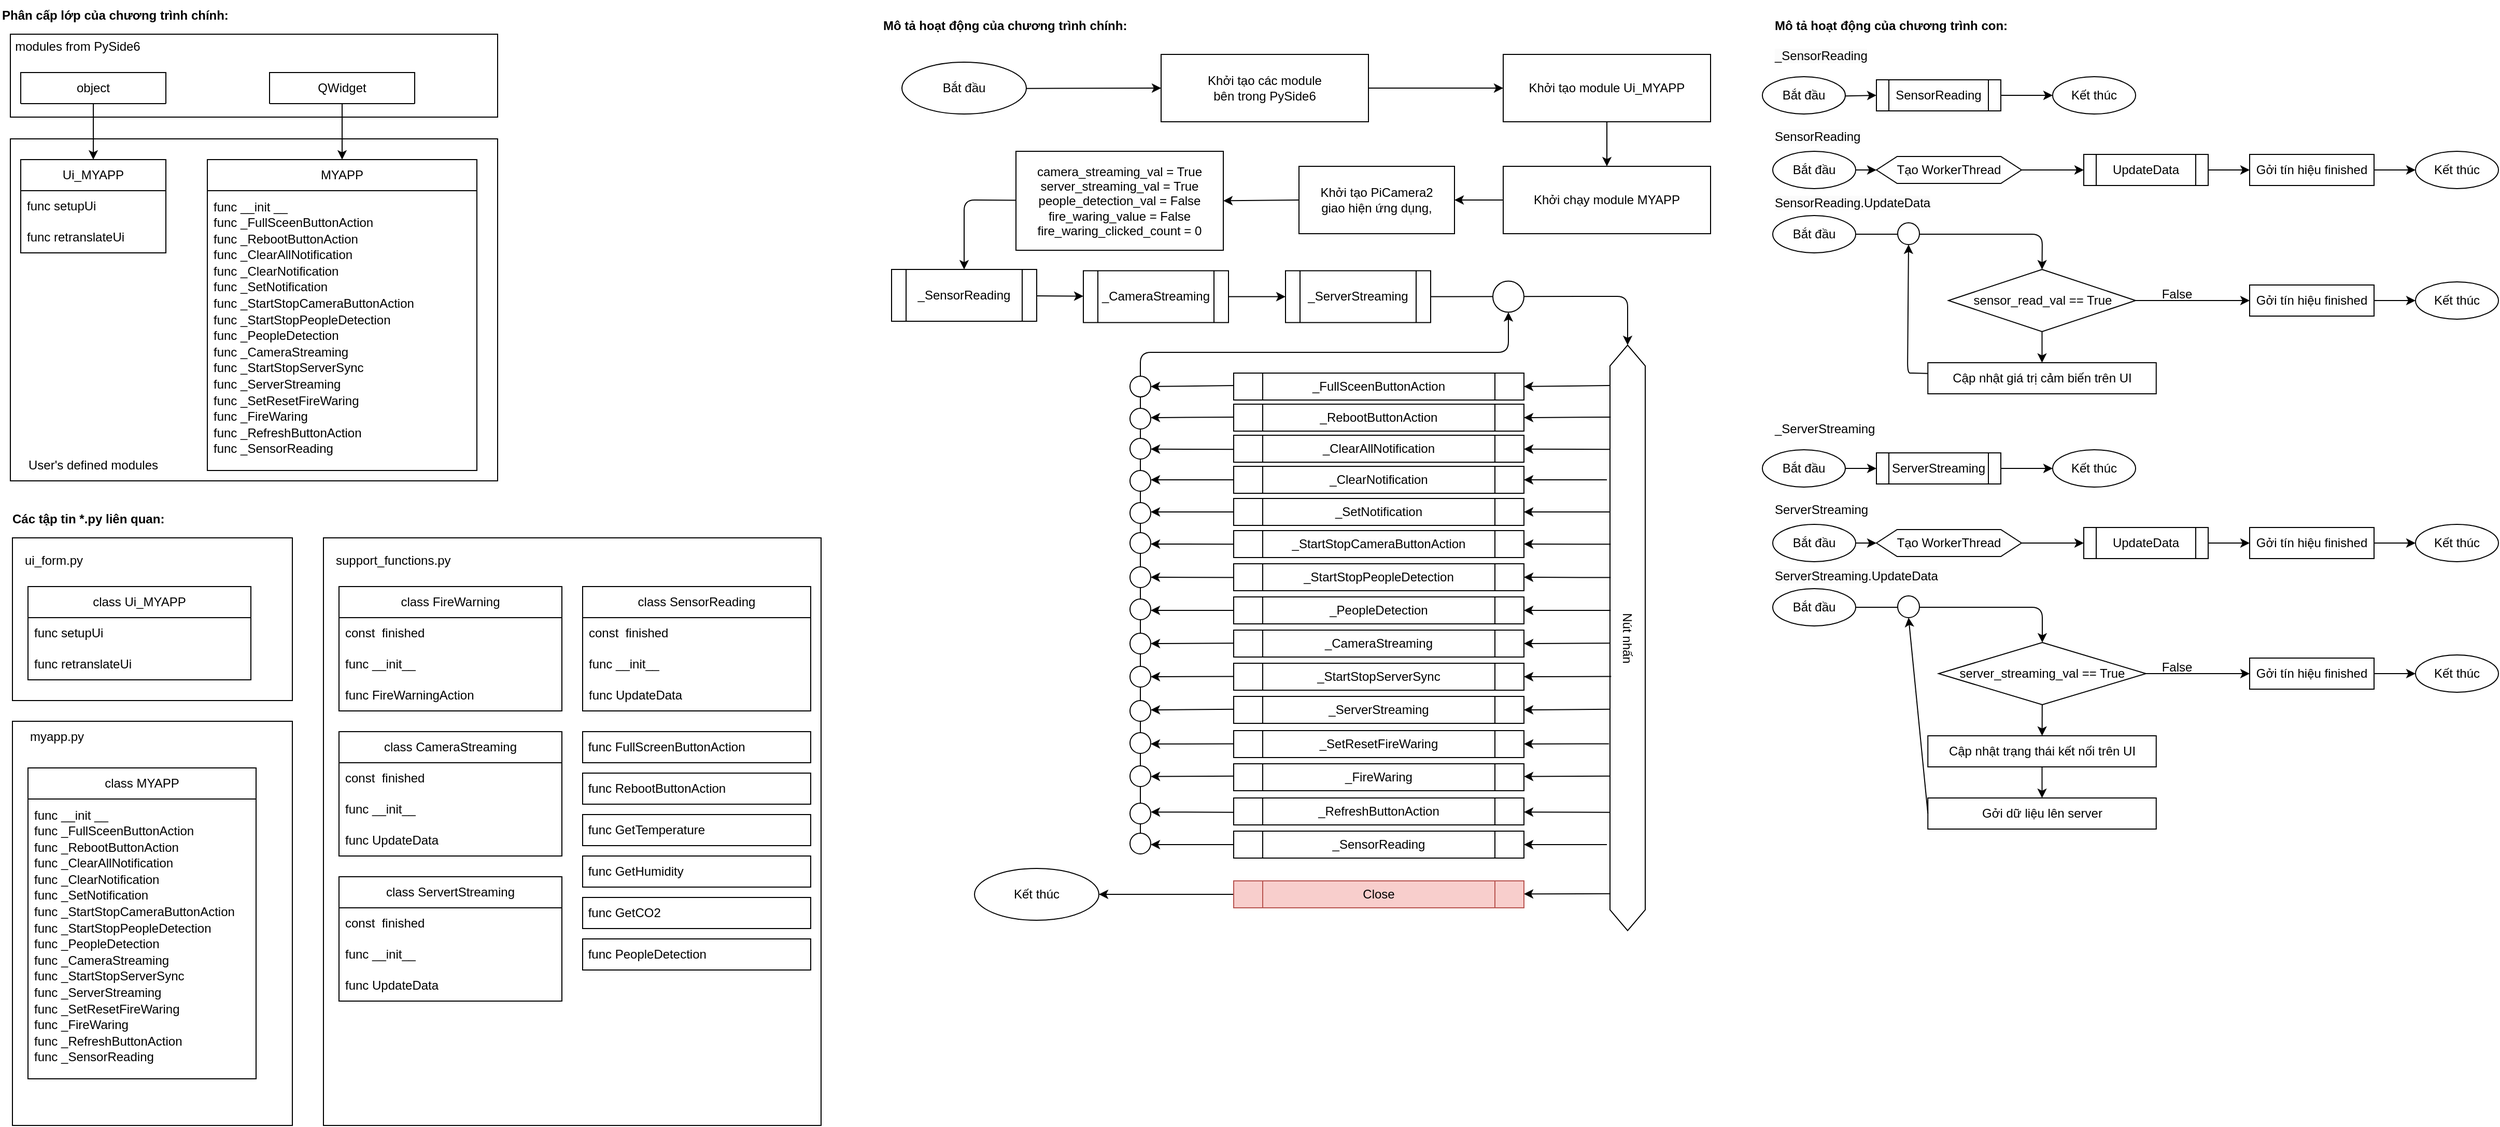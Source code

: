 <mxfile>
    <diagram id="oRTDr8enGg4dGtn7-55L" name="Page-1">
        <mxGraphModel dx="1579" dy="950" grid="1" gridSize="10" guides="1" tooltips="1" connect="1" arrows="1" fold="1" page="1" pageScale="1" pageWidth="850" pageHeight="1100" background="#ffffff" math="0" shadow="0">
            <root>
                <mxCell id="0"/>
                <mxCell id="1" parent="0"/>
                <mxCell id="27" value="" style="rounded=0;whiteSpace=wrap;html=1;" parent="1" vertex="1">
                    <mxGeometry x="20" y="134" width="470" height="330" as="geometry"/>
                </mxCell>
                <mxCell id="23" value="" style="rounded=0;whiteSpace=wrap;html=1;" parent="1" vertex="1">
                    <mxGeometry x="20" y="33" width="470" height="80" as="geometry"/>
                </mxCell>
                <mxCell id="9" value="Ui_MYAPP" style="swimlane;fontStyle=0;childLayout=stackLayout;horizontal=1;startSize=30;horizontalStack=0;resizeParent=1;resizeParentMax=0;resizeLast=0;collapsible=1;marginBottom=0;whiteSpace=wrap;html=1;" parent="1" vertex="1">
                    <mxGeometry x="30" y="154" width="140" height="90" as="geometry"/>
                </mxCell>
                <mxCell id="10" value="func setupUi" style="text;strokeColor=none;fillColor=none;align=left;verticalAlign=middle;spacingLeft=4;spacingRight=4;overflow=hidden;points=[[0,0.5],[1,0.5]];portConstraint=eastwest;rotatable=0;whiteSpace=wrap;html=1;" parent="9" vertex="1">
                    <mxGeometry y="30" width="140" height="30" as="geometry"/>
                </mxCell>
                <mxCell id="11" value="func retranslateUi" style="text;strokeColor=none;fillColor=none;align=left;verticalAlign=middle;spacingLeft=4;spacingRight=4;overflow=hidden;points=[[0,0.5],[1,0.5]];portConstraint=eastwest;rotatable=0;whiteSpace=wrap;html=1;" parent="9" vertex="1">
                    <mxGeometry y="60" width="140" height="30" as="geometry"/>
                </mxCell>
                <mxCell id="17" style="edgeStyle=none;html=1;exitX=0.5;exitY=1;exitDx=0;exitDy=0;entryX=0.5;entryY=0;entryDx=0;entryDy=0;" parent="1" source="13" target="9" edge="1">
                    <mxGeometry relative="1" as="geometry"/>
                </mxCell>
                <mxCell id="13" value="object" style="swimlane;fontStyle=0;childLayout=stackLayout;horizontal=1;startSize=30;horizontalStack=0;resizeParent=1;resizeParentMax=0;resizeLast=0;collapsible=1;marginBottom=0;whiteSpace=wrap;html=1;" parent="1" vertex="1">
                    <mxGeometry x="30" y="70" width="140" height="30" as="geometry"/>
                </mxCell>
                <mxCell id="18" value="MYAPP" style="swimlane;fontStyle=0;childLayout=stackLayout;horizontal=1;startSize=30;horizontalStack=0;resizeParent=1;resizeParentMax=0;resizeLast=0;collapsible=1;marginBottom=0;whiteSpace=wrap;html=1;" parent="1" vertex="1">
                    <mxGeometry x="210" y="154" width="260" height="300" as="geometry"/>
                </mxCell>
                <mxCell id="19" value="&lt;p style=&quot;margin-bottom: 0cm; line-height: 30%;&quot; class=&quot;MsoNormal&quot;&gt;func __init __&lt;br&gt;&lt;/p&gt;&lt;p style=&quot;margin-bottom: 0cm; line-height: 30%;&quot; class=&quot;MsoNormal&quot;&gt;func _FullSceenButtonAction&lt;/p&gt;&lt;p style=&quot;margin-bottom: 0cm; line-height: 30%;&quot; class=&quot;MsoNormal&quot;&gt;func _RebootButtonAction&lt;/p&gt;&lt;p style=&quot;margin-bottom: 0cm; line-height: 30%;&quot; class=&quot;MsoNormal&quot;&gt;func _ClearAllNotification&lt;/p&gt;&lt;p style=&quot;margin-bottom: 0cm; line-height: 30%;&quot; class=&quot;MsoNormal&quot;&gt;func _ClearNotification&lt;/p&gt;&lt;p style=&quot;margin-bottom: 0cm; line-height: 30%;&quot; class=&quot;MsoNormal&quot;&gt;func _SetNotification&lt;/p&gt;&lt;p style=&quot;margin-bottom: 0cm; line-height: 30%;&quot; class=&quot;MsoNormal&quot;&gt;func _StartStopCameraButtonAction&lt;/p&gt;&lt;p style=&quot;margin-bottom: 0cm; line-height: 30%;&quot; class=&quot;MsoNormal&quot;&gt;func _StartStopPeopleDetection&lt;/p&gt;&lt;p style=&quot;margin-bottom: 0cm; line-height: 30%;&quot; class=&quot;MsoNormal&quot;&gt;func _PeopleDetection&lt;/p&gt;&lt;p style=&quot;margin-bottom: 0cm; line-height: 30%;&quot; class=&quot;MsoNormal&quot;&gt;func _CameraStreaming&lt;/p&gt;&lt;p style=&quot;margin-bottom: 0cm; line-height: 30%;&quot; class=&quot;MsoNormal&quot;&gt;func _StartStopServerSync&lt;/p&gt;&lt;p style=&quot;margin-bottom: 0cm; line-height: 30%;&quot; class=&quot;MsoNormal&quot;&gt;func _ServerStreaming&lt;/p&gt;&lt;p style=&quot;margin-bottom: 0cm; line-height: 30%;&quot; class=&quot;MsoNormal&quot;&gt;func _SetResetFireWaring&lt;/p&gt;&lt;p style=&quot;margin-bottom: 0cm; line-height: 30%;&quot; class=&quot;MsoNormal&quot;&gt;func _FireWaring&lt;/p&gt;&lt;p style=&quot;margin-bottom: 0cm; line-height: 30%;&quot; class=&quot;MsoNormal&quot;&gt;func _RefreshButtonAction&lt;/p&gt;&lt;p style=&quot;margin-bottom: 0cm; line-height: 30%;&quot; class=&quot;MsoNormal&quot;&gt;func _SensorReading&lt;/p&gt;&lt;p style=&quot;margin-bottom: 0cm; line-height: 30%;&quot; class=&quot;MsoNormal&quot;&gt;&lt;br&gt;&lt;/p&gt;" style="text;strokeColor=none;fillColor=none;align=left;verticalAlign=middle;spacingLeft=4;spacingRight=4;overflow=hidden;points=[[0,0.5],[1,0.5]];portConstraint=eastwest;rotatable=0;whiteSpace=wrap;html=1;" parent="18" vertex="1">
                    <mxGeometry y="30" width="260" height="270" as="geometry"/>
                </mxCell>
                <mxCell id="25" style="edgeStyle=none;html=1;entryX=0.5;entryY=0;entryDx=0;entryDy=0;" parent="1" source="22" target="18" edge="1">
                    <mxGeometry relative="1" as="geometry"/>
                </mxCell>
                <mxCell id="22" value="QWidget" style="swimlane;fontStyle=0;childLayout=stackLayout;horizontal=1;startSize=30;horizontalStack=0;resizeParent=1;resizeParentMax=0;resizeLast=0;collapsible=1;marginBottom=0;whiteSpace=wrap;html=1;" parent="1" vertex="1">
                    <mxGeometry x="270" y="70" width="140" height="30" as="geometry"/>
                </mxCell>
                <mxCell id="26" value="modules from&amp;nbsp;PySide6" style="text;html=1;strokeColor=none;fillColor=none;align=center;verticalAlign=middle;whiteSpace=wrap;rounded=0;" parent="1" vertex="1">
                    <mxGeometry x="10" y="30" width="150" height="30" as="geometry"/>
                </mxCell>
                <mxCell id="28" value="User's defined modules" style="text;html=1;strokeColor=none;fillColor=none;align=center;verticalAlign=middle;whiteSpace=wrap;rounded=0;" parent="1" vertex="1">
                    <mxGeometry x="25" y="434" width="150" height="30" as="geometry"/>
                </mxCell>
                <mxCell id="38" value="&lt;font color=&quot;#000000&quot;&gt;&lt;b&gt;Phân cấp lớp của chương trình chính:&lt;/b&gt;&lt;/font&gt;" style="text;html=1;strokeColor=none;fillColor=none;align=left;verticalAlign=middle;whiteSpace=wrap;rounded=0;labelBackgroundColor=none;fontColor=#FFFFFF;movable=1;resizable=1;rotatable=1;deletable=1;editable=1;connectable=1;" parent="1" vertex="1">
                    <mxGeometry x="10" width="560" height="30" as="geometry"/>
                </mxCell>
                <mxCell id="83" value="" style="rounded=0;whiteSpace=wrap;html=1;" parent="1" vertex="1">
                    <mxGeometry x="22" y="696" width="270" height="390" as="geometry"/>
                </mxCell>
                <mxCell id="84" value="" style="rounded=0;whiteSpace=wrap;html=1;" parent="1" vertex="1">
                    <mxGeometry x="22" y="519" width="270" height="157" as="geometry"/>
                </mxCell>
                <mxCell id="85" value="class Ui_MYAPP" style="swimlane;fontStyle=0;childLayout=stackLayout;horizontal=1;startSize=30;horizontalStack=0;resizeParent=1;resizeParentMax=0;resizeLast=0;collapsible=1;marginBottom=0;whiteSpace=wrap;html=1;" parent="1" vertex="1">
                    <mxGeometry x="37" y="566" width="215" height="90" as="geometry"/>
                </mxCell>
                <mxCell id="86" value="func setupUi" style="text;strokeColor=none;fillColor=none;align=left;verticalAlign=middle;spacingLeft=4;spacingRight=4;overflow=hidden;points=[[0,0.5],[1,0.5]];portConstraint=eastwest;rotatable=0;whiteSpace=wrap;html=1;" parent="85" vertex="1">
                    <mxGeometry y="30" width="215" height="30" as="geometry"/>
                </mxCell>
                <mxCell id="87" value="func retranslateUi" style="text;strokeColor=none;fillColor=none;align=left;verticalAlign=middle;spacingLeft=4;spacingRight=4;overflow=hidden;points=[[0,0.5],[1,0.5]];portConstraint=eastwest;rotatable=0;whiteSpace=wrap;html=1;" parent="85" vertex="1">
                    <mxGeometry y="60" width="215" height="30" as="geometry"/>
                </mxCell>
                <mxCell id="88" value="class&amp;nbsp;MYAPP" style="swimlane;fontStyle=0;childLayout=stackLayout;horizontal=1;startSize=30;horizontalStack=0;resizeParent=1;resizeParentMax=0;resizeLast=0;collapsible=1;marginBottom=0;whiteSpace=wrap;html=1;" parent="1" vertex="1">
                    <mxGeometry x="37" y="741" width="220" height="300" as="geometry"/>
                </mxCell>
                <mxCell id="89" value="&lt;p style=&quot;margin-bottom: 0cm; line-height: 30%;&quot; class=&quot;MsoNormal&quot;&gt;func __init __&lt;br&gt;&lt;/p&gt;&lt;p style=&quot;margin-bottom: 0cm; line-height: 30%;&quot; class=&quot;MsoNormal&quot;&gt;func _FullSceenButtonAction&lt;/p&gt;&lt;p style=&quot;margin-bottom: 0cm; line-height: 30%;&quot; class=&quot;MsoNormal&quot;&gt;func _RebootButtonAction&lt;/p&gt;&lt;p style=&quot;margin-bottom: 0cm; line-height: 30%;&quot; class=&quot;MsoNormal&quot;&gt;func _ClearAllNotification&lt;/p&gt;&lt;p style=&quot;margin-bottom: 0cm; line-height: 30%;&quot; class=&quot;MsoNormal&quot;&gt;func _ClearNotification&lt;/p&gt;&lt;p style=&quot;margin-bottom: 0cm; line-height: 30%;&quot; class=&quot;MsoNormal&quot;&gt;func _SetNotification&lt;/p&gt;&lt;p style=&quot;margin-bottom: 0cm; line-height: 30%;&quot; class=&quot;MsoNormal&quot;&gt;func _StartStopCameraButtonAction&lt;/p&gt;&lt;p style=&quot;margin-bottom: 0cm; line-height: 30%;&quot; class=&quot;MsoNormal&quot;&gt;func _StartStopPeopleDetection&lt;/p&gt;&lt;p style=&quot;margin-bottom: 0cm; line-height: 30%;&quot; class=&quot;MsoNormal&quot;&gt;func _PeopleDetection&lt;/p&gt;&lt;p style=&quot;margin-bottom: 0cm; line-height: 30%;&quot; class=&quot;MsoNormal&quot;&gt;func _CameraStreaming&lt;/p&gt;&lt;p style=&quot;margin-bottom: 0cm; line-height: 30%;&quot; class=&quot;MsoNormal&quot;&gt;func _StartStopServerSync&lt;/p&gt;&lt;p style=&quot;margin-bottom: 0cm; line-height: 30%;&quot; class=&quot;MsoNormal&quot;&gt;func _ServerStreaming&lt;/p&gt;&lt;p style=&quot;margin-bottom: 0cm; line-height: 30%;&quot; class=&quot;MsoNormal&quot;&gt;func _SetResetFireWaring&lt;/p&gt;&lt;p style=&quot;margin-bottom: 0cm; line-height: 30%;&quot; class=&quot;MsoNormal&quot;&gt;func _FireWaring&lt;/p&gt;&lt;p style=&quot;margin-bottom: 0cm; line-height: 30%;&quot; class=&quot;MsoNormal&quot;&gt;func _RefreshButtonAction&lt;/p&gt;&lt;p style=&quot;margin-bottom: 0cm; line-height: 30%;&quot; class=&quot;MsoNormal&quot;&gt;func _SensorReading&lt;/p&gt;&lt;p style=&quot;margin-bottom: 0cm; line-height: 30%;&quot; class=&quot;MsoNormal&quot;&gt;&lt;br&gt;&lt;/p&gt;" style="text;strokeColor=none;fillColor=none;align=left;verticalAlign=middle;spacingLeft=4;spacingRight=4;overflow=hidden;points=[[0,0.5],[1,0.5]];portConstraint=eastwest;rotatable=0;whiteSpace=wrap;html=1;" parent="88" vertex="1">
                    <mxGeometry y="30" width="220" height="270" as="geometry"/>
                </mxCell>
                <mxCell id="90" value="ui_form.py" style="text;html=1;strokeColor=none;fillColor=none;align=left;verticalAlign=middle;whiteSpace=wrap;rounded=0;" parent="1" vertex="1">
                    <mxGeometry x="32" y="526" width="150" height="30" as="geometry"/>
                </mxCell>
                <mxCell id="91" value="&lt;font color=&quot;#000000&quot;&gt;&lt;b&gt;Các tập tin *.py liên quan:&lt;/b&gt;&lt;/font&gt;" style="text;html=1;strokeColor=none;fillColor=none;align=left;verticalAlign=middle;whiteSpace=wrap;rounded=0;labelBackgroundColor=none;fontColor=#FFFFFF;movable=1;resizable=1;rotatable=1;deletable=1;editable=1;connectable=1;" parent="1" vertex="1">
                    <mxGeometry x="20" y="486" width="560" height="30" as="geometry"/>
                </mxCell>
                <mxCell id="92" value="myapp.py" style="text;html=1;strokeColor=none;fillColor=none;align=left;verticalAlign=middle;whiteSpace=wrap;rounded=0;" parent="1" vertex="1">
                    <mxGeometry x="37" y="696" width="150" height="30" as="geometry"/>
                </mxCell>
                <mxCell id="93" value="" style="rounded=0;whiteSpace=wrap;html=1;" parent="1" vertex="1">
                    <mxGeometry x="322" y="519" width="480" height="567" as="geometry"/>
                </mxCell>
                <mxCell id="94" value="class&amp;nbsp;FireWarning" style="swimlane;fontStyle=0;childLayout=stackLayout;horizontal=1;startSize=30;horizontalStack=0;resizeParent=1;resizeParentMax=0;resizeLast=0;collapsible=1;marginBottom=0;whiteSpace=wrap;html=1;" parent="1" vertex="1">
                    <mxGeometry x="337" y="566" width="215" height="120" as="geometry"/>
                </mxCell>
                <mxCell id="95" value="const&amp;nbsp; finished" style="text;strokeColor=none;fillColor=none;align=left;verticalAlign=middle;spacingLeft=4;spacingRight=4;overflow=hidden;points=[[0,0.5],[1,0.5]];portConstraint=eastwest;rotatable=0;whiteSpace=wrap;html=1;" parent="94" vertex="1">
                    <mxGeometry y="30" width="215" height="30" as="geometry"/>
                </mxCell>
                <mxCell id="96" value="func __init__" style="text;strokeColor=none;fillColor=none;align=left;verticalAlign=middle;spacingLeft=4;spacingRight=4;overflow=hidden;points=[[0,0.5],[1,0.5]];portConstraint=eastwest;rotatable=0;whiteSpace=wrap;html=1;" parent="94" vertex="1">
                    <mxGeometry y="60" width="215" height="30" as="geometry"/>
                </mxCell>
                <mxCell id="97" value="func FireWarningAction" style="text;strokeColor=none;fillColor=none;align=left;verticalAlign=middle;spacingLeft=4;spacingRight=4;overflow=hidden;points=[[0,0.5],[1,0.5]];portConstraint=eastwest;rotatable=0;whiteSpace=wrap;html=1;" parent="94" vertex="1">
                    <mxGeometry y="90" width="215" height="30" as="geometry"/>
                </mxCell>
                <mxCell id="98" value="support_functions.py" style="text;html=1;strokeColor=none;fillColor=none;align=left;verticalAlign=middle;whiteSpace=wrap;rounded=0;" parent="1" vertex="1">
                    <mxGeometry x="332" y="526" width="150" height="30" as="geometry"/>
                </mxCell>
                <mxCell id="99" value="class&amp;nbsp;CameraStreaming" style="swimlane;fontStyle=0;childLayout=stackLayout;horizontal=1;startSize=30;horizontalStack=0;resizeParent=1;resizeParentMax=0;resizeLast=0;collapsible=1;marginBottom=0;whiteSpace=wrap;html=1;" parent="1" vertex="1">
                    <mxGeometry x="337" y="706" width="215" height="120" as="geometry"/>
                </mxCell>
                <mxCell id="100" value="const&amp;nbsp; finished" style="text;strokeColor=none;fillColor=none;align=left;verticalAlign=middle;spacingLeft=4;spacingRight=4;overflow=hidden;points=[[0,0.5],[1,0.5]];portConstraint=eastwest;rotatable=0;whiteSpace=wrap;html=1;" parent="99" vertex="1">
                    <mxGeometry y="30" width="215" height="30" as="geometry"/>
                </mxCell>
                <mxCell id="101" value="func __init__" style="text;strokeColor=none;fillColor=none;align=left;verticalAlign=middle;spacingLeft=4;spacingRight=4;overflow=hidden;points=[[0,0.5],[1,0.5]];portConstraint=eastwest;rotatable=0;whiteSpace=wrap;html=1;" parent="99" vertex="1">
                    <mxGeometry y="60" width="215" height="30" as="geometry"/>
                </mxCell>
                <mxCell id="102" value="func UpdateData" style="text;strokeColor=none;fillColor=none;align=left;verticalAlign=middle;spacingLeft=4;spacingRight=4;overflow=hidden;points=[[0,0.5],[1,0.5]];portConstraint=eastwest;rotatable=0;whiteSpace=wrap;html=1;" parent="99" vertex="1">
                    <mxGeometry y="90" width="215" height="30" as="geometry"/>
                </mxCell>
                <mxCell id="103" value="class&amp;nbsp;ServertStreaming" style="swimlane;fontStyle=0;childLayout=stackLayout;horizontal=1;startSize=30;horizontalStack=0;resizeParent=1;resizeParentMax=0;resizeLast=0;collapsible=1;marginBottom=0;whiteSpace=wrap;html=1;" parent="1" vertex="1">
                    <mxGeometry x="337" y="846" width="215" height="120" as="geometry"/>
                </mxCell>
                <mxCell id="104" value="const&amp;nbsp; finished" style="text;strokeColor=none;fillColor=none;align=left;verticalAlign=middle;spacingLeft=4;spacingRight=4;overflow=hidden;points=[[0,0.5],[1,0.5]];portConstraint=eastwest;rotatable=0;whiteSpace=wrap;html=1;" parent="103" vertex="1">
                    <mxGeometry y="30" width="215" height="30" as="geometry"/>
                </mxCell>
                <mxCell id="105" value="func __init__" style="text;strokeColor=none;fillColor=none;align=left;verticalAlign=middle;spacingLeft=4;spacingRight=4;overflow=hidden;points=[[0,0.5],[1,0.5]];portConstraint=eastwest;rotatable=0;whiteSpace=wrap;html=1;" parent="103" vertex="1">
                    <mxGeometry y="60" width="215" height="30" as="geometry"/>
                </mxCell>
                <mxCell id="106" value="func UpdateData" style="text;strokeColor=none;fillColor=none;align=left;verticalAlign=middle;spacingLeft=4;spacingRight=4;overflow=hidden;points=[[0,0.5],[1,0.5]];portConstraint=eastwest;rotatable=0;whiteSpace=wrap;html=1;" parent="103" vertex="1">
                    <mxGeometry y="90" width="215" height="30" as="geometry"/>
                </mxCell>
                <mxCell id="107" value="class SensorReading" style="swimlane;fontStyle=0;childLayout=stackLayout;horizontal=1;startSize=30;horizontalStack=0;resizeParent=1;resizeParentMax=0;resizeLast=0;collapsible=1;marginBottom=0;whiteSpace=wrap;html=1;" parent="1" vertex="1">
                    <mxGeometry x="572" y="566" width="220" height="120" as="geometry"/>
                </mxCell>
                <mxCell id="108" value="const&amp;nbsp; finished" style="text;strokeColor=none;fillColor=none;align=left;verticalAlign=middle;spacingLeft=4;spacingRight=4;overflow=hidden;points=[[0,0.5],[1,0.5]];portConstraint=eastwest;rotatable=0;whiteSpace=wrap;html=1;" parent="107" vertex="1">
                    <mxGeometry y="30" width="220" height="30" as="geometry"/>
                </mxCell>
                <mxCell id="109" value="func __init__" style="text;strokeColor=none;fillColor=none;align=left;verticalAlign=middle;spacingLeft=4;spacingRight=4;overflow=hidden;points=[[0,0.5],[1,0.5]];portConstraint=eastwest;rotatable=0;whiteSpace=wrap;html=1;" parent="107" vertex="1">
                    <mxGeometry y="60" width="220" height="30" as="geometry"/>
                </mxCell>
                <mxCell id="110" value="func UpdateData" style="text;strokeColor=none;fillColor=none;align=left;verticalAlign=middle;spacingLeft=4;spacingRight=4;overflow=hidden;points=[[0,0.5],[1,0.5]];portConstraint=eastwest;rotatable=0;whiteSpace=wrap;html=1;" parent="107" vertex="1">
                    <mxGeometry y="90" width="220" height="30" as="geometry"/>
                </mxCell>
                <mxCell id="111" value="&amp;nbsp;func FullScreenButtonAction" style="rounded=0;whiteSpace=wrap;html=1;labelBackgroundColor=none;fontColor=#000000;align=left;" parent="1" vertex="1">
                    <mxGeometry x="572" y="706" width="220" height="30" as="geometry"/>
                </mxCell>
                <mxCell id="112" value="&amp;nbsp;func RebootButtonAction" style="rounded=0;whiteSpace=wrap;html=1;labelBackgroundColor=none;fontColor=#000000;align=left;" parent="1" vertex="1">
                    <mxGeometry x="572" y="746" width="220" height="30" as="geometry"/>
                </mxCell>
                <mxCell id="113" value="&amp;nbsp;func GetTemperature" style="rounded=0;whiteSpace=wrap;html=1;labelBackgroundColor=none;fontColor=#000000;align=left;" parent="1" vertex="1">
                    <mxGeometry x="572" y="786" width="220" height="30" as="geometry"/>
                </mxCell>
                <mxCell id="114" value="&amp;nbsp;func GetHumidity" style="rounded=0;whiteSpace=wrap;html=1;labelBackgroundColor=none;fontColor=#000000;align=left;" parent="1" vertex="1">
                    <mxGeometry x="572" y="826" width="220" height="30" as="geometry"/>
                </mxCell>
                <mxCell id="115" value="&amp;nbsp;func GetCO2" style="rounded=0;whiteSpace=wrap;html=1;labelBackgroundColor=none;fontColor=#000000;align=left;" parent="1" vertex="1">
                    <mxGeometry x="572" y="866" width="220" height="30" as="geometry"/>
                </mxCell>
                <mxCell id="116" value="&amp;nbsp;func PeopleDetection" style="rounded=0;whiteSpace=wrap;html=1;labelBackgroundColor=none;fontColor=#000000;align=left;" parent="1" vertex="1">
                    <mxGeometry x="572" y="906" width="220" height="30" as="geometry"/>
                </mxCell>
                <mxCell id="330" value="&lt;font color=&quot;#000000&quot;&gt;&lt;b&gt;Mô tả hoạt động của chương trình con:&lt;/b&gt;&lt;/font&gt;" style="text;html=1;strokeColor=none;fillColor=none;align=left;verticalAlign=middle;whiteSpace=wrap;rounded=0;labelBackgroundColor=none;fontColor=#FFFFFF;movable=1;resizable=1;rotatable=1;deletable=1;editable=1;connectable=1;" parent="1" vertex="1">
                    <mxGeometry x="1720" y="10" width="560" height="30" as="geometry"/>
                </mxCell>
                <mxCell id="356" value="&lt;span style=&quot;color: rgb(0, 0, 0); font-family: Helvetica; font-size: 12px; font-style: normal; font-variant-ligatures: normal; font-variant-caps: normal; font-weight: 400; letter-spacing: normal; orphans: 2; text-align: center; text-indent: 0px; text-transform: none; widows: 2; word-spacing: 0px; -webkit-text-stroke-width: 0px; background-color: rgb(251, 251, 251); text-decoration-thickness: initial; text-decoration-style: initial; text-decoration-color: initial; float: none; display: inline !important;&quot;&gt;_SensorReading&lt;/span&gt;" style="text;whiteSpace=wrap;html=1;fontColor=#000000;" parent="1" vertex="1">
                    <mxGeometry x="1720" y="40" width="120" height="40" as="geometry"/>
                </mxCell>
                <mxCell id="362" value="" style="edgeStyle=none;html=1;fontColor=#000000;" parent="1" source="358" target="360" edge="1">
                    <mxGeometry relative="1" as="geometry"/>
                </mxCell>
                <mxCell id="358" value="Bắt đầu" style="ellipse;whiteSpace=wrap;html=1;labelBackgroundColor=none;fontColor=#000000;" parent="1" vertex="1">
                    <mxGeometry x="1710" y="74" width="80" height="36" as="geometry"/>
                </mxCell>
                <mxCell id="363" value="" style="edgeStyle=none;html=1;fontColor=#000000;" parent="1" source="360" target="361" edge="1">
                    <mxGeometry relative="1" as="geometry"/>
                </mxCell>
                <mxCell id="360" value="SensorReading" style="shape=process;whiteSpace=wrap;html=1;backgroundOutline=1;labelBackgroundColor=none;fontColor=#000000;" parent="1" vertex="1">
                    <mxGeometry x="1820" y="77" width="120" height="30" as="geometry"/>
                </mxCell>
                <mxCell id="361" value="Kết thúc" style="ellipse;whiteSpace=wrap;html=1;labelBackgroundColor=none;fontColor=#000000;" parent="1" vertex="1">
                    <mxGeometry x="1990" y="74" width="80" height="36" as="geometry"/>
                </mxCell>
                <mxCell id="364" value="&lt;span style=&quot;color: rgb(0, 0, 0); font-family: Helvetica; font-size: 12px; font-style: normal; font-variant-ligatures: normal; font-variant-caps: normal; font-weight: 400; letter-spacing: normal; orphans: 2; text-align: center; text-indent: 0px; text-transform: none; widows: 2; word-spacing: 0px; -webkit-text-stroke-width: 0px; background-color: rgb(251, 251, 251); text-decoration-thickness: initial; text-decoration-style: initial; text-decoration-color: initial; float: none; display: inline !important;&quot;&gt;SensorReading&lt;/span&gt;" style="text;whiteSpace=wrap;html=1;fontColor=#000000;" parent="1" vertex="1">
                    <mxGeometry x="1720" y="117.5" width="120" height="40" as="geometry"/>
                </mxCell>
                <mxCell id="367" value="" style="edgeStyle=none;html=1;fontColor=#000000;" parent="1" source="365" target="366" edge="1">
                    <mxGeometry relative="1" as="geometry"/>
                </mxCell>
                <mxCell id="365" value="Bắt đầu" style="ellipse;whiteSpace=wrap;html=1;labelBackgroundColor=none;fontColor=#000000;" parent="1" vertex="1">
                    <mxGeometry x="1720" y="146" width="80" height="36" as="geometry"/>
                </mxCell>
                <mxCell id="366" value="Tạo WorkerThread" style="shape=hexagon;perimeter=hexagonPerimeter2;whiteSpace=wrap;html=1;fixedSize=1;labelBackgroundColor=none;fontColor=#000000;" parent="1" vertex="1">
                    <mxGeometry x="1820" y="151" width="140" height="26" as="geometry"/>
                </mxCell>
                <mxCell id="368" value="" style="endArrow=classic;html=1;fontColor=#000000;exitX=1;exitY=0.5;exitDx=0;exitDy=0;" parent="1" source="366" edge="1">
                    <mxGeometry width="50" height="50" relative="1" as="geometry">
                        <mxPoint x="2010" y="190" as="sourcePoint"/>
                        <mxPoint x="2020" y="164" as="targetPoint"/>
                    </mxGeometry>
                </mxCell>
                <mxCell id="373" value="" style="edgeStyle=none;html=1;fontColor=#000000;" parent="1" source="370" target="371" edge="1">
                    <mxGeometry relative="1" as="geometry"/>
                </mxCell>
                <mxCell id="370" value="UpdateData" style="shape=process;whiteSpace=wrap;html=1;backgroundOutline=1;labelBackgroundColor=none;fontColor=#000000;" parent="1" vertex="1">
                    <mxGeometry x="2020" y="149" width="120" height="30" as="geometry"/>
                </mxCell>
                <mxCell id="374" value="" style="edgeStyle=none;html=1;fontColor=#000000;" parent="1" source="371" target="372" edge="1">
                    <mxGeometry relative="1" as="geometry"/>
                </mxCell>
                <mxCell id="371" value="Gởi tín hiệu finished" style="rounded=0;whiteSpace=wrap;html=1;labelBackgroundColor=none;fontColor=#000000;" parent="1" vertex="1">
                    <mxGeometry x="2180" y="149" width="120" height="30" as="geometry"/>
                </mxCell>
                <mxCell id="372" value="Kết thúc" style="ellipse;whiteSpace=wrap;html=1;labelBackgroundColor=none;fontColor=#000000;" parent="1" vertex="1">
                    <mxGeometry x="2340" y="146" width="80" height="36" as="geometry"/>
                </mxCell>
                <mxCell id="375" value="&lt;span style=&quot;color: rgb(0, 0, 0); font-family: Helvetica; font-size: 12px; font-style: normal; font-variant-ligatures: normal; font-variant-caps: normal; font-weight: 400; letter-spacing: normal; orphans: 2; text-align: center; text-indent: 0px; text-transform: none; widows: 2; word-spacing: 0px; -webkit-text-stroke-width: 0px; background-color: rgb(251, 251, 251); text-decoration-thickness: initial; text-decoration-style: initial; text-decoration-color: initial; float: none; display: inline !important;&quot;&gt;SensorReading.UpdateData&lt;/span&gt;" style="text;whiteSpace=wrap;html=1;fontColor=#000000;" parent="1" vertex="1">
                    <mxGeometry x="1720" y="182" width="180" height="40" as="geometry"/>
                </mxCell>
                <mxCell id="378" style="edgeStyle=none;html=1;entryX=0.5;entryY=0;entryDx=0;entryDy=0;fontColor=#000000;" parent="1" source="376" target="377" edge="1">
                    <mxGeometry relative="1" as="geometry">
                        <Array as="points">
                            <mxPoint x="1980" y="226"/>
                        </Array>
                    </mxGeometry>
                </mxCell>
                <mxCell id="376" value="Bắt đầu" style="ellipse;whiteSpace=wrap;html=1;labelBackgroundColor=none;fontColor=#000000;" parent="1" vertex="1">
                    <mxGeometry x="1720" y="208" width="80" height="36" as="geometry"/>
                </mxCell>
                <mxCell id="383" style="edgeStyle=none;html=1;entryX=0;entryY=0.5;entryDx=0;entryDy=0;fontColor=#000000;" parent="1" source="377" target="381" edge="1">
                    <mxGeometry relative="1" as="geometry"/>
                </mxCell>
                <mxCell id="389" value="" style="edgeStyle=none;html=1;fontColor=#000000;" parent="1" source="377" target="385" edge="1">
                    <mxGeometry relative="1" as="geometry"/>
                </mxCell>
                <mxCell id="377" value="sensor_read_val == True" style="rhombus;whiteSpace=wrap;html=1;labelBackgroundColor=none;fontColor=#000000;" parent="1" vertex="1">
                    <mxGeometry x="1889.5" y="260" width="180.5" height="60" as="geometry"/>
                </mxCell>
                <mxCell id="380" value="" style="edgeStyle=none;html=1;fontColor=#000000;" parent="1" source="381" target="382" edge="1">
                    <mxGeometry relative="1" as="geometry"/>
                </mxCell>
                <mxCell id="381" value="Gởi tín hiệu finished" style="rounded=0;whiteSpace=wrap;html=1;labelBackgroundColor=none;fontColor=#000000;" parent="1" vertex="1">
                    <mxGeometry x="2180" y="275" width="120" height="30" as="geometry"/>
                </mxCell>
                <mxCell id="382" value="Kết thúc" style="ellipse;whiteSpace=wrap;html=1;labelBackgroundColor=none;fontColor=#000000;" parent="1" vertex="1">
                    <mxGeometry x="2340" y="272" width="80" height="36" as="geometry"/>
                </mxCell>
                <mxCell id="384" value="False" style="text;html=1;strokeColor=none;fillColor=none;align=center;verticalAlign=middle;whiteSpace=wrap;rounded=0;labelBackgroundColor=none;fontColor=#000000;" parent="1" vertex="1">
                    <mxGeometry x="2080" y="269" width="60" height="30" as="geometry"/>
                </mxCell>
                <mxCell id="390" style="edgeStyle=none;html=1;entryX=0.5;entryY=1;entryDx=0;entryDy=0;fontColor=#000000;" parent="1" source="385" target="386" edge="1">
                    <mxGeometry relative="1" as="geometry">
                        <Array as="points">
                            <mxPoint x="1860" y="360"/>
                            <mxPoint x="1850" y="360"/>
                        </Array>
                    </mxGeometry>
                </mxCell>
                <mxCell id="385" value="Cập nhật giá trị cảm biến trên UI" style="rounded=0;whiteSpace=wrap;html=1;labelBackgroundColor=none;fontColor=#000000;" parent="1" vertex="1">
                    <mxGeometry x="1869.63" y="350" width="220.25" height="30" as="geometry"/>
                </mxCell>
                <mxCell id="386" value="" style="ellipse;whiteSpace=wrap;html=1;aspect=fixed;labelBackgroundColor=none;fontColor=#000000;" parent="1" vertex="1">
                    <mxGeometry x="1840.5" y="215" width="21" height="21" as="geometry"/>
                </mxCell>
                <mxCell id="391" value="" style="edgeStyle=none;html=1;fontColor=#000000;" parent="1" source="392" target="394" edge="1">
                    <mxGeometry relative="1" as="geometry"/>
                </mxCell>
                <mxCell id="392" value="Bắt đầu" style="ellipse;whiteSpace=wrap;html=1;labelBackgroundColor=none;fontColor=#000000;" parent="1" vertex="1">
                    <mxGeometry x="1710" y="434" width="80" height="36" as="geometry"/>
                </mxCell>
                <mxCell id="393" value="" style="edgeStyle=none;html=1;fontColor=#000000;" parent="1" source="394" target="395" edge="1">
                    <mxGeometry relative="1" as="geometry"/>
                </mxCell>
                <mxCell id="394" value="ServerStreaming" style="shape=process;whiteSpace=wrap;html=1;backgroundOutline=1;labelBackgroundColor=none;fontColor=#000000;" parent="1" vertex="1">
                    <mxGeometry x="1820" y="437" width="120" height="30" as="geometry"/>
                </mxCell>
                <mxCell id="395" value="Kết thúc" style="ellipse;whiteSpace=wrap;html=1;labelBackgroundColor=none;fontColor=#000000;" parent="1" vertex="1">
                    <mxGeometry x="1990" y="434" width="80" height="36" as="geometry"/>
                </mxCell>
                <mxCell id="396" value="&lt;span style=&quot;text-align: center;&quot;&gt;ServerStreaming&lt;/span&gt;" style="text;whiteSpace=wrap;html=1;fontColor=#000000;" parent="1" vertex="1">
                    <mxGeometry x="1720" y="477.5" width="120" height="40" as="geometry"/>
                </mxCell>
                <mxCell id="397" value="" style="edgeStyle=none;html=1;fontColor=#000000;" parent="1" source="398" target="399" edge="1">
                    <mxGeometry relative="1" as="geometry"/>
                </mxCell>
                <mxCell id="398" value="Bắt đầu" style="ellipse;whiteSpace=wrap;html=1;labelBackgroundColor=none;fontColor=#000000;" parent="1" vertex="1">
                    <mxGeometry x="1720" y="506" width="80" height="36" as="geometry"/>
                </mxCell>
                <mxCell id="399" value="Tạo WorkerThread" style="shape=hexagon;perimeter=hexagonPerimeter2;whiteSpace=wrap;html=1;fixedSize=1;labelBackgroundColor=none;fontColor=#000000;" parent="1" vertex="1">
                    <mxGeometry x="1820" y="511" width="140" height="26" as="geometry"/>
                </mxCell>
                <mxCell id="400" value="" style="endArrow=classic;html=1;fontColor=#000000;exitX=1;exitY=0.5;exitDx=0;exitDy=0;" parent="1" source="399" edge="1">
                    <mxGeometry width="50" height="50" relative="1" as="geometry">
                        <mxPoint x="2010" y="550" as="sourcePoint"/>
                        <mxPoint x="2020" y="524" as="targetPoint"/>
                    </mxGeometry>
                </mxCell>
                <mxCell id="401" value="" style="edgeStyle=none;html=1;fontColor=#000000;" parent="1" source="402" target="404" edge="1">
                    <mxGeometry relative="1" as="geometry"/>
                </mxCell>
                <mxCell id="402" value="UpdateData" style="shape=process;whiteSpace=wrap;html=1;backgroundOutline=1;labelBackgroundColor=none;fontColor=#000000;" parent="1" vertex="1">
                    <mxGeometry x="2020" y="509" width="120" height="30" as="geometry"/>
                </mxCell>
                <mxCell id="403" value="" style="edgeStyle=none;html=1;fontColor=#000000;" parent="1" source="404" target="405" edge="1">
                    <mxGeometry relative="1" as="geometry"/>
                </mxCell>
                <mxCell id="404" value="Gởi tín hiệu finished" style="rounded=0;whiteSpace=wrap;html=1;labelBackgroundColor=none;fontColor=#000000;" parent="1" vertex="1">
                    <mxGeometry x="2180" y="509" width="120" height="30" as="geometry"/>
                </mxCell>
                <mxCell id="405" value="Kết thúc" style="ellipse;whiteSpace=wrap;html=1;labelBackgroundColor=none;fontColor=#000000;" parent="1" vertex="1">
                    <mxGeometry x="2340" y="506" width="80" height="36" as="geometry"/>
                </mxCell>
                <mxCell id="406" value="&lt;span style=&quot;color: rgb(0, 0, 0); font-family: Helvetica; font-size: 12px; font-style: normal; font-variant-ligatures: normal; font-variant-caps: normal; font-weight: 400; letter-spacing: normal; orphans: 2; text-align: center; text-indent: 0px; text-transform: none; widows: 2; word-spacing: 0px; -webkit-text-stroke-width: 0px; background-color: rgb(251, 251, 251); text-decoration-thickness: initial; text-decoration-style: initial; text-decoration-color: initial; float: none; display: inline !important;&quot;&gt;ServerStreaming.UpdateData&lt;/span&gt;" style="text;whiteSpace=wrap;html=1;fontColor=#000000;" parent="1" vertex="1">
                    <mxGeometry x="1720" y="542" width="180" height="40" as="geometry"/>
                </mxCell>
                <mxCell id="407" style="edgeStyle=none;html=1;entryX=0.5;entryY=0;entryDx=0;entryDy=0;fontColor=#000000;" parent="1" source="408" target="411" edge="1">
                    <mxGeometry relative="1" as="geometry">
                        <Array as="points">
                            <mxPoint x="1980" y="586"/>
                        </Array>
                    </mxGeometry>
                </mxCell>
                <mxCell id="408" value="Bắt đầu" style="ellipse;whiteSpace=wrap;html=1;labelBackgroundColor=none;fontColor=#000000;" parent="1" vertex="1">
                    <mxGeometry x="1720" y="568" width="80" height="36" as="geometry"/>
                </mxCell>
                <mxCell id="409" style="edgeStyle=none;html=1;entryX=0;entryY=0.5;entryDx=0;entryDy=0;fontColor=#000000;" parent="1" source="411" target="413" edge="1">
                    <mxGeometry relative="1" as="geometry"/>
                </mxCell>
                <mxCell id="410" value="" style="edgeStyle=none;html=1;fontColor=#000000;" parent="1" source="411" target="417" edge="1">
                    <mxGeometry relative="1" as="geometry"/>
                </mxCell>
                <mxCell id="411" value="server_streaming_val == True" style="rhombus;whiteSpace=wrap;html=1;labelBackgroundColor=none;fontColor=#000000;" parent="1" vertex="1">
                    <mxGeometry x="1880" y="620" width="200" height="60" as="geometry"/>
                </mxCell>
                <mxCell id="412" value="" style="edgeStyle=none;html=1;fontColor=#000000;" parent="1" source="413" target="414" edge="1">
                    <mxGeometry relative="1" as="geometry"/>
                </mxCell>
                <mxCell id="413" value="Gởi tín hiệu finished" style="rounded=0;whiteSpace=wrap;html=1;labelBackgroundColor=none;fontColor=#000000;" parent="1" vertex="1">
                    <mxGeometry x="2180" y="635" width="120" height="30" as="geometry"/>
                </mxCell>
                <mxCell id="414" value="Kết thúc" style="ellipse;whiteSpace=wrap;html=1;labelBackgroundColor=none;fontColor=#000000;" parent="1" vertex="1">
                    <mxGeometry x="2340" y="632" width="80" height="36" as="geometry"/>
                </mxCell>
                <mxCell id="415" value="False" style="text;html=1;strokeColor=none;fillColor=none;align=center;verticalAlign=middle;whiteSpace=wrap;rounded=0;labelBackgroundColor=none;fontColor=#000000;" parent="1" vertex="1">
                    <mxGeometry x="2080" y="629" width="60" height="30" as="geometry"/>
                </mxCell>
                <mxCell id="421" style="edgeStyle=none;html=1;entryX=0.5;entryY=0;entryDx=0;entryDy=0;fontColor=#000000;" parent="1" source="417" target="420" edge="1">
                    <mxGeometry relative="1" as="geometry"/>
                </mxCell>
                <mxCell id="417" value="Cập nhật trạng thái kết nối trên UI" style="rounded=0;whiteSpace=wrap;html=1;labelBackgroundColor=none;fontColor=#000000;" parent="1" vertex="1">
                    <mxGeometry x="1869.63" y="710" width="220.25" height="30" as="geometry"/>
                </mxCell>
                <mxCell id="418" value="" style="ellipse;whiteSpace=wrap;html=1;aspect=fixed;labelBackgroundColor=none;fontColor=#000000;" parent="1" vertex="1">
                    <mxGeometry x="1840.5" y="575" width="21" height="21" as="geometry"/>
                </mxCell>
                <mxCell id="419" value="&lt;div style=&quot;text-align: center;&quot;&gt;&lt;span style=&quot;background-color: initial;&quot;&gt;_ServerStreaming&lt;/span&gt;&lt;/div&gt;" style="text;whiteSpace=wrap;html=1;fontColor=#000000;" parent="1" vertex="1">
                    <mxGeometry x="1720" y="400" width="120" height="40" as="geometry"/>
                </mxCell>
                <mxCell id="420" value="Gởi dữ liệu lên server" style="rounded=0;whiteSpace=wrap;html=1;labelBackgroundColor=none;fontColor=#000000;" parent="1" vertex="1">
                    <mxGeometry x="1869.63" y="770" width="220.25" height="30" as="geometry"/>
                </mxCell>
                <mxCell id="423" value="" style="endArrow=classic;html=1;fontColor=#000000;exitX=0;exitY=0.5;exitDx=0;exitDy=0;entryX=0.5;entryY=1;entryDx=0;entryDy=0;" parent="1" source="420" target="418" edge="1">
                    <mxGeometry width="50" height="50" relative="1" as="geometry">
                        <mxPoint x="2060" y="680" as="sourcePoint"/>
                        <mxPoint x="2110" y="630" as="targetPoint"/>
                        <Array as="points"/>
                    </mxGeometry>
                </mxCell>
                <mxCell id="424" style="edgeStyle=none;html=1;exitX=0.069;exitY=1.016;exitDx=0;exitDy=0;entryX=1;entryY=0.5;entryDx=0;entryDy=0;fontColor=#000000;exitPerimeter=0;" edge="1" parent="1">
                    <mxGeometry relative="1" as="geometry">
                        <mxPoint x="1202.456" y="371.985" as="sourcePoint"/>
                        <mxPoint x="1120" y="373" as="targetPoint"/>
                    </mxGeometry>
                </mxCell>
                <mxCell id="425" style="edgeStyle=none;html=1;exitX=0.123;exitY=0.979;exitDx=0;exitDy=0;fontColor=#000000;entryX=1;entryY=0.5;entryDx=0;entryDy=0;exitPerimeter=0;" edge="1" parent="1">
                    <mxGeometry relative="1" as="geometry">
                        <mxPoint x="1120" y="403" as="targetPoint"/>
                        <mxPoint x="1203.714" y="402.495" as="sourcePoint"/>
                    </mxGeometry>
                </mxCell>
                <mxCell id="426" style="edgeStyle=none;html=1;fontColor=#000000;exitX=0.178;exitY=1.004;exitDx=0;exitDy=0;exitPerimeter=0;" edge="1" parent="1">
                    <mxGeometry relative="1" as="geometry">
                        <mxPoint x="1202.864" y="433.57" as="sourcePoint"/>
                        <mxPoint x="1120" y="433.358" as="targetPoint"/>
                    </mxGeometry>
                </mxCell>
                <mxCell id="427" style="edgeStyle=none;html=1;fontColor=#000000;exitX=0.23;exitY=1.088;exitDx=0;exitDy=0;exitPerimeter=0;" edge="1" parent="1">
                    <mxGeometry relative="1" as="geometry">
                        <mxPoint x="1200.008" y="462.95" as="sourcePoint"/>
                        <mxPoint x="1120" y="462.968" as="targetPoint"/>
                    </mxGeometry>
                </mxCell>
                <mxCell id="428" style="edgeStyle=none;html=1;exitX=0.285;exitY=0.991;exitDx=0;exitDy=0;entryX=1;entryY=0.5;entryDx=0;entryDy=0;fontColor=#000000;exitPerimeter=0;" edge="1" parent="1">
                    <mxGeometry relative="1" as="geometry">
                        <mxPoint x="1203.306" y="494.025" as="sourcePoint"/>
                        <mxPoint x="1120" y="494" as="targetPoint"/>
                    </mxGeometry>
                </mxCell>
                <mxCell id="429" style="edgeStyle=none;html=1;exitX=0.34;exitY=0.979;exitDx=0;exitDy=0;entryX=1;entryY=0.5;entryDx=0;entryDy=0;fontColor=#000000;exitPerimeter=0;" edge="1" parent="1">
                    <mxGeometry relative="1" as="geometry">
                        <mxPoint x="1203.714" y="525.1" as="sourcePoint"/>
                        <mxPoint x="1120" y="525" as="targetPoint"/>
                    </mxGeometry>
                </mxCell>
                <mxCell id="430" style="edgeStyle=none;html=1;exitX=0.397;exitY=0.979;exitDx=0;exitDy=0;entryX=1;entryY=0.5;entryDx=0;entryDy=0;fontColor=#000000;exitPerimeter=0;" edge="1" parent="1">
                    <mxGeometry relative="1" as="geometry">
                        <mxPoint x="1203.714" y="557.305" as="sourcePoint"/>
                        <mxPoint x="1120" y="557" as="targetPoint"/>
                    </mxGeometry>
                </mxCell>
                <mxCell id="431" style="edgeStyle=none;html=1;exitX=0.453;exitY=0.979;exitDx=0;exitDy=0;entryX=1;entryY=0.5;entryDx=0;entryDy=0;fontColor=#000000;exitPerimeter=0;" edge="1" parent="1">
                    <mxGeometry relative="1" as="geometry">
                        <mxPoint x="1203.714" y="588.945" as="sourcePoint"/>
                        <mxPoint x="1120" y="589" as="targetPoint"/>
                    </mxGeometry>
                </mxCell>
                <mxCell id="432" style="edgeStyle=none;html=1;exitX=0.509;exitY=1.004;exitDx=0;exitDy=0;entryX=1;entryY=0.5;entryDx=0;entryDy=0;fontColor=#000000;exitPerimeter=0;" edge="1" parent="1">
                    <mxGeometry relative="1" as="geometry">
                        <mxPoint x="1202.864" y="620.585" as="sourcePoint"/>
                        <mxPoint x="1120" y="621.0" as="targetPoint"/>
                    </mxGeometry>
                </mxCell>
                <mxCell id="433" style="edgeStyle=none;html=1;exitX=0.566;exitY=0.966;exitDx=0;exitDy=0;entryX=1;entryY=0.5;entryDx=0;entryDy=0;fontColor=#000000;exitPerimeter=0;" edge="1" parent="1">
                    <mxGeometry relative="1" as="geometry">
                        <mxPoint x="1204.156" y="652.79" as="sourcePoint"/>
                        <mxPoint x="1120" y="653" as="targetPoint"/>
                    </mxGeometry>
                </mxCell>
                <mxCell id="434" style="edgeStyle=none;html=1;exitX=0.622;exitY=1.007;exitDx=0;exitDy=0;entryX=1;entryY=0.5;entryDx=0;entryDy=0;fontColor=#000000;exitPerimeter=0;" edge="1" parent="1">
                    <mxGeometry relative="1" as="geometry">
                        <mxPoint x="1202.762" y="684.43" as="sourcePoint"/>
                        <mxPoint x="1120" y="685" as="targetPoint"/>
                    </mxGeometry>
                </mxCell>
                <mxCell id="435" style="edgeStyle=none;html=1;fontColor=#000000;exitX=0.681;exitY=1.028;exitDx=0;exitDy=0;exitPerimeter=0;" edge="1" parent="1">
                    <mxGeometry relative="1" as="geometry">
                        <mxPoint x="1202.048" y="717.765" as="sourcePoint"/>
                        <mxPoint x="1120" y="717.852" as="targetPoint"/>
                    </mxGeometry>
                </mxCell>
                <mxCell id="436" style="edgeStyle=none;html=1;fontColor=#000000;exitX=0.736;exitY=0.993;exitDx=0;exitDy=0;exitPerimeter=0;" edge="1" parent="1">
                    <mxGeometry relative="1" as="geometry">
                        <mxPoint x="1203.238" y="748.84" as="sourcePoint"/>
                        <mxPoint x="1120" y="749.273" as="targetPoint"/>
                    </mxGeometry>
                </mxCell>
                <mxCell id="437" style="edgeStyle=none;html=1;fontColor=#000000;exitX=0.798;exitY=0.993;exitDx=0;exitDy=0;exitPerimeter=0;" edge="1" parent="1">
                    <mxGeometry relative="1" as="geometry">
                        <mxPoint x="1203.238" y="783.87" as="sourcePoint"/>
                        <mxPoint x="1120" y="783.546" as="targetPoint"/>
                    </mxGeometry>
                </mxCell>
                <mxCell id="438" style="edgeStyle=none;html=1;fontColor=#000000;exitX=0.853;exitY=1.088;exitDx=0;exitDy=0;exitPerimeter=0;" edge="1" parent="1">
                    <mxGeometry relative="1" as="geometry">
                        <mxPoint x="1200.008" y="814.945" as="sourcePoint"/>
                        <mxPoint x="1120" y="814.965" as="targetPoint"/>
                    </mxGeometry>
                </mxCell>
                <mxCell id="439" value="&lt;font color=&quot;#000000&quot;&gt;&lt;b&gt;Mô tả hoạt động của chương trình chính:&lt;/b&gt;&lt;/font&gt;" style="text;html=1;strokeColor=none;fillColor=none;align=left;verticalAlign=middle;whiteSpace=wrap;rounded=0;labelBackgroundColor=none;fontColor=#FFFFFF;movable=1;resizable=1;rotatable=1;deletable=1;editable=1;connectable=1;" vertex="1" parent="1">
                    <mxGeometry x="860" y="10" width="560" height="30" as="geometry"/>
                </mxCell>
                <mxCell id="440" style="edgeStyle=none;html=1;entryX=0;entryY=0.5;entryDx=0;entryDy=0;fontColor=#000000;" edge="1" parent="1" source="441" target="443">
                    <mxGeometry relative="1" as="geometry"/>
                </mxCell>
                <mxCell id="441" value="Bắt đầu" style="ellipse;whiteSpace=wrap;html=1;labelBackgroundColor=none;fontColor=#000000;" vertex="1" parent="1">
                    <mxGeometry x="880" y="60" width="120" height="50" as="geometry"/>
                </mxCell>
                <mxCell id="442" style="edgeStyle=none;html=1;entryX=0;entryY=0.5;entryDx=0;entryDy=0;fontColor=#000000;" edge="1" parent="1" source="443" target="445">
                    <mxGeometry relative="1" as="geometry"/>
                </mxCell>
                <mxCell id="443" value="Khởi tạo các module &lt;br&gt;bên trong PySide6" style="rounded=0;whiteSpace=wrap;html=1;labelBackgroundColor=none;fontColor=#000000;" vertex="1" parent="1">
                    <mxGeometry x="1130" y="52.5" width="200" height="65" as="geometry"/>
                </mxCell>
                <mxCell id="444" style="edgeStyle=none;html=1;entryX=0.5;entryY=0;entryDx=0;entryDy=0;fontColor=#000000;" edge="1" parent="1" source="445" target="447">
                    <mxGeometry relative="1" as="geometry"/>
                </mxCell>
                <mxCell id="445" value="Khởi tạo module Ui_MYAPP" style="rounded=0;whiteSpace=wrap;html=1;labelBackgroundColor=none;fontColor=#000000;" vertex="1" parent="1">
                    <mxGeometry x="1460" y="52.5" width="200" height="65" as="geometry"/>
                </mxCell>
                <mxCell id="446" style="edgeStyle=none;html=1;entryX=1;entryY=0.5;entryDx=0;entryDy=0;fontColor=#000000;" edge="1" parent="1" source="447" target="450">
                    <mxGeometry relative="1" as="geometry">
                        <mxPoint x="1340" y="193" as="targetPoint"/>
                    </mxGeometry>
                </mxCell>
                <mxCell id="447" value="Khởi chạy module MYAPP" style="rounded=0;whiteSpace=wrap;html=1;labelBackgroundColor=none;fontColor=#000000;" vertex="1" parent="1">
                    <mxGeometry x="1460" y="160.5" width="200" height="65" as="geometry"/>
                </mxCell>
                <mxCell id="448" style="edgeStyle=none;html=1;entryX=0.5;entryY=0;entryDx=0;entryDy=0;fontColor=#000000;startArrow=none;" edge="1" parent="1" source="460" target="451">
                    <mxGeometry relative="1" as="geometry">
                        <mxPoint x="1240" y="194.0" as="targetPoint"/>
                        <Array as="points">
                            <mxPoint x="940" y="193"/>
                        </Array>
                    </mxGeometry>
                </mxCell>
                <mxCell id="449" style="edgeStyle=none;html=1;exitX=0;exitY=0.5;exitDx=0;exitDy=0;entryX=1;entryY=0.5;entryDx=0;entryDy=0;fontColor=#000000;" edge="1" parent="1" source="450" target="460">
                    <mxGeometry relative="1" as="geometry"/>
                </mxCell>
                <mxCell id="450" value="Khởi tạo PiCamera2 &lt;br&gt;giao hiện ứng dụng,&lt;br&gt;" style="rounded=0;whiteSpace=wrap;html=1;labelBackgroundColor=none;fontColor=#000000;" vertex="1" parent="1">
                    <mxGeometry x="1263" y="160.5" width="150" height="65" as="geometry"/>
                </mxCell>
                <mxCell id="451" value="_SensorReading" style="shape=process;whiteSpace=wrap;html=1;backgroundOutline=1;labelBackgroundColor=none;fontColor=#000000;" vertex="1" parent="1">
                    <mxGeometry x="870" y="260" width="140" height="50" as="geometry"/>
                </mxCell>
                <mxCell id="452" value="Kết thúc" style="ellipse;whiteSpace=wrap;html=1;labelBackgroundColor=none;fontColor=#000000;" vertex="1" parent="1">
                    <mxGeometry x="950" y="838" width="120" height="50" as="geometry"/>
                </mxCell>
                <mxCell id="453" value="" style="edgeStyle=none;html=1;fontColor=#000000;" edge="1" parent="1" source="454" target="456">
                    <mxGeometry relative="1" as="geometry"/>
                </mxCell>
                <mxCell id="454" value="_SensorReading" style="shape=process;whiteSpace=wrap;html=1;backgroundOutline=1;labelBackgroundColor=none;fontColor=#000000;" vertex="1" parent="1">
                    <mxGeometry x="870" y="260" width="140" height="50" as="geometry"/>
                </mxCell>
                <mxCell id="455" value="" style="edgeStyle=none;html=1;fontColor=#000000;" edge="1" parent="1" source="456" target="458">
                    <mxGeometry relative="1" as="geometry"/>
                </mxCell>
                <mxCell id="456" value="_CameraStreaming" style="shape=process;whiteSpace=wrap;html=1;backgroundOutline=1;labelBackgroundColor=none;fontColor=#000000;" vertex="1" parent="1">
                    <mxGeometry x="1055" y="261.25" width="140" height="50" as="geometry"/>
                </mxCell>
                <mxCell id="457" style="edgeStyle=none;html=1;exitX=1;exitY=0.5;exitDx=0;exitDy=0;entryX=0;entryY=0.5;entryDx=0;entryDy=0;fontColor=#000000;" edge="1" parent="1" source="458" target="459">
                    <mxGeometry relative="1" as="geometry">
                        <Array as="points">
                            <mxPoint x="1580" y="286"/>
                        </Array>
                    </mxGeometry>
                </mxCell>
                <mxCell id="458" value="_ServerStreaming" style="shape=process;whiteSpace=wrap;html=1;backgroundOutline=1;labelBackgroundColor=none;fontColor=#000000;" vertex="1" parent="1">
                    <mxGeometry x="1250" y="261.25" width="140" height="50" as="geometry"/>
                </mxCell>
                <mxCell id="459" value="Nút nhấn" style="shape=hexagon;perimeter=hexagonPerimeter2;whiteSpace=wrap;html=1;fixedSize=1;labelBackgroundColor=none;fontColor=#000000;rotation=90;" vertex="1" parent="1">
                    <mxGeometry x="1297.5" y="598.5" width="565" height="34" as="geometry"/>
                </mxCell>
                <mxCell id="460" value="camera_streaming_val = True&lt;br&gt;server_streaming_val = True&lt;br&gt;people_detection_val = False&lt;br&gt;fire_waring_value = False&lt;br&gt;fire_waring_clicked_count = 0&lt;br&gt;" style="rounded=0;whiteSpace=wrap;html=1;labelBackgroundColor=none;fontColor=#000000;" vertex="1" parent="1">
                    <mxGeometry x="990" y="146" width="200" height="95.5" as="geometry"/>
                </mxCell>
                <mxCell id="461" style="edgeStyle=none;html=1;exitX=0.069;exitY=1.016;exitDx=0;exitDy=0;entryX=1;entryY=0.5;entryDx=0;entryDy=0;fontColor=#000000;exitPerimeter=0;" edge="1" parent="1" source="459" target="462">
                    <mxGeometry relative="1" as="geometry"/>
                </mxCell>
                <mxCell id="462" value="_FullSceenButtonAction" style="shape=process;whiteSpace=wrap;html=1;backgroundOutline=1;labelBackgroundColor=none;fontColor=#000000;" vertex="1" parent="1">
                    <mxGeometry x="1200" y="360" width="280" height="26" as="geometry"/>
                </mxCell>
                <mxCell id="463" style="edgeStyle=none;html=1;exitX=0.123;exitY=0.979;exitDx=0;exitDy=0;fontColor=#000000;entryX=1;entryY=0.5;entryDx=0;entryDy=0;exitPerimeter=0;" edge="1" parent="1" source="459" target="464">
                    <mxGeometry relative="1" as="geometry">
                        <mxPoint x="1550" y="403.103" as="sourcePoint"/>
                    </mxGeometry>
                </mxCell>
                <mxCell id="464" value="_RebootButtonAction" style="shape=process;whiteSpace=wrap;html=1;backgroundOutline=1;labelBackgroundColor=none;fontColor=#000000;" vertex="1" parent="1">
                    <mxGeometry x="1200" y="390" width="280" height="26" as="geometry"/>
                </mxCell>
                <mxCell id="465" style="edgeStyle=none;html=1;fontColor=#000000;exitX=0.178;exitY=1.004;exitDx=0;exitDy=0;exitPerimeter=0;" edge="1" parent="1" source="459" target="466">
                    <mxGeometry relative="1" as="geometry"/>
                </mxCell>
                <mxCell id="466" value="_ClearAllNotification" style="shape=process;whiteSpace=wrap;html=1;backgroundOutline=1;labelBackgroundColor=none;fontColor=#000000;" vertex="1" parent="1">
                    <mxGeometry x="1200" y="420" width="280" height="26" as="geometry"/>
                </mxCell>
                <mxCell id="467" style="edgeStyle=none;html=1;fontColor=#000000;exitX=0.23;exitY=1.088;exitDx=0;exitDy=0;exitPerimeter=0;" edge="1" parent="1" source="459" target="468">
                    <mxGeometry relative="1" as="geometry"/>
                </mxCell>
                <mxCell id="468" value="_ClearNotification" style="shape=process;whiteSpace=wrap;html=1;backgroundOutline=1;labelBackgroundColor=none;fontColor=#000000;" vertex="1" parent="1">
                    <mxGeometry x="1200" y="450" width="280" height="26" as="geometry"/>
                </mxCell>
                <mxCell id="469" style="edgeStyle=none;html=1;exitX=0.285;exitY=0.991;exitDx=0;exitDy=0;entryX=1;entryY=0.5;entryDx=0;entryDy=0;fontColor=#000000;exitPerimeter=0;" edge="1" parent="1" source="459" target="470">
                    <mxGeometry relative="1" as="geometry"/>
                </mxCell>
                <mxCell id="470" value="_SetNotification" style="shape=process;whiteSpace=wrap;html=1;backgroundOutline=1;labelBackgroundColor=none;fontColor=#000000;" vertex="1" parent="1">
                    <mxGeometry x="1200" y="481" width="280" height="26" as="geometry"/>
                </mxCell>
                <mxCell id="471" style="edgeStyle=none;html=1;exitX=0.34;exitY=0.979;exitDx=0;exitDy=0;entryX=1;entryY=0.5;entryDx=0;entryDy=0;fontColor=#000000;exitPerimeter=0;" edge="1" parent="1" source="459" target="472">
                    <mxGeometry relative="1" as="geometry"/>
                </mxCell>
                <mxCell id="472" value="_StartStopCameraButtonAction" style="shape=process;whiteSpace=wrap;html=1;backgroundOutline=1;labelBackgroundColor=none;fontColor=#000000;" vertex="1" parent="1">
                    <mxGeometry x="1200" y="512" width="280" height="26" as="geometry"/>
                </mxCell>
                <mxCell id="473" style="edgeStyle=none;html=1;exitX=0.397;exitY=0.979;exitDx=0;exitDy=0;entryX=1;entryY=0.5;entryDx=0;entryDy=0;fontColor=#000000;exitPerimeter=0;" edge="1" parent="1" source="459" target="474">
                    <mxGeometry relative="1" as="geometry"/>
                </mxCell>
                <mxCell id="474" value="_StartStopPeopleDetection" style="shape=process;whiteSpace=wrap;html=1;backgroundOutline=1;labelBackgroundColor=none;fontColor=#000000;" vertex="1" parent="1">
                    <mxGeometry x="1200" y="544" width="280" height="26" as="geometry"/>
                </mxCell>
                <mxCell id="475" style="edgeStyle=none;html=1;exitX=0.453;exitY=0.979;exitDx=0;exitDy=0;entryX=1;entryY=0.5;entryDx=0;entryDy=0;fontColor=#000000;exitPerimeter=0;" edge="1" parent="1" source="459" target="476">
                    <mxGeometry relative="1" as="geometry"/>
                </mxCell>
                <mxCell id="476" value="_PeopleDetection" style="shape=process;whiteSpace=wrap;html=1;backgroundOutline=1;labelBackgroundColor=none;fontColor=#000000;" vertex="1" parent="1">
                    <mxGeometry x="1200" y="576" width="280" height="26" as="geometry"/>
                </mxCell>
                <mxCell id="477" style="edgeStyle=none;html=1;exitX=0.509;exitY=1.004;exitDx=0;exitDy=0;entryX=1;entryY=0.5;entryDx=0;entryDy=0;fontColor=#000000;exitPerimeter=0;" edge="1" parent="1" source="459" target="478">
                    <mxGeometry relative="1" as="geometry"/>
                </mxCell>
                <mxCell id="478" value="_CameraStreaming" style="shape=process;whiteSpace=wrap;html=1;backgroundOutline=1;labelBackgroundColor=none;fontColor=#000000;" vertex="1" parent="1">
                    <mxGeometry x="1200" y="608" width="280" height="26" as="geometry"/>
                </mxCell>
                <mxCell id="479" style="edgeStyle=none;html=1;exitX=0.566;exitY=0.966;exitDx=0;exitDy=0;entryX=1;entryY=0.5;entryDx=0;entryDy=0;fontColor=#000000;exitPerimeter=0;" edge="1" parent="1" source="459" target="480">
                    <mxGeometry relative="1" as="geometry"/>
                </mxCell>
                <mxCell id="480" value="_StartStopServerSync" style="shape=process;whiteSpace=wrap;html=1;backgroundOutline=1;labelBackgroundColor=none;fontColor=#000000;" vertex="1" parent="1">
                    <mxGeometry x="1200" y="640" width="280" height="26" as="geometry"/>
                </mxCell>
                <mxCell id="481" style="edgeStyle=none;html=1;exitX=0.622;exitY=1.007;exitDx=0;exitDy=0;entryX=1;entryY=0.5;entryDx=0;entryDy=0;fontColor=#000000;exitPerimeter=0;" edge="1" parent="1" source="459" target="482">
                    <mxGeometry relative="1" as="geometry"/>
                </mxCell>
                <mxCell id="482" value="_ServerStreaming" style="shape=process;whiteSpace=wrap;html=1;backgroundOutline=1;labelBackgroundColor=none;fontColor=#000000;" vertex="1" parent="1">
                    <mxGeometry x="1200" y="672" width="280" height="26" as="geometry"/>
                </mxCell>
                <mxCell id="483" style="edgeStyle=none;html=1;fontColor=#000000;exitX=0.681;exitY=1.028;exitDx=0;exitDy=0;exitPerimeter=0;" edge="1" parent="1" source="459" target="484">
                    <mxGeometry relative="1" as="geometry"/>
                </mxCell>
                <mxCell id="484" value="_SetResetFireWaring" style="shape=process;whiteSpace=wrap;html=1;backgroundOutline=1;labelBackgroundColor=none;fontColor=#000000;" vertex="1" parent="1">
                    <mxGeometry x="1200" y="705" width="280" height="26" as="geometry"/>
                </mxCell>
                <mxCell id="485" style="edgeStyle=none;html=1;fontColor=#000000;exitX=0.736;exitY=0.993;exitDx=0;exitDy=0;exitPerimeter=0;" edge="1" parent="1" source="459" target="486">
                    <mxGeometry relative="1" as="geometry"/>
                </mxCell>
                <mxCell id="486" value="_FireWaring" style="shape=process;whiteSpace=wrap;html=1;backgroundOutline=1;labelBackgroundColor=none;fontColor=#000000;" vertex="1" parent="1">
                    <mxGeometry x="1200" y="737" width="280" height="26" as="geometry"/>
                </mxCell>
                <mxCell id="487" style="edgeStyle=none;html=1;fontColor=#000000;exitX=0.798;exitY=0.993;exitDx=0;exitDy=0;exitPerimeter=0;" edge="1" parent="1" source="459" target="488">
                    <mxGeometry relative="1" as="geometry"/>
                </mxCell>
                <mxCell id="488" value="_RefreshButtonAction" style="shape=process;whiteSpace=wrap;html=1;backgroundOutline=1;labelBackgroundColor=none;fontColor=#000000;" vertex="1" parent="1">
                    <mxGeometry x="1200" y="770" width="280" height="26" as="geometry"/>
                </mxCell>
                <mxCell id="489" style="edgeStyle=none;html=1;fontColor=#000000;exitX=0.853;exitY=1.088;exitDx=0;exitDy=0;exitPerimeter=0;" edge="1" parent="1" source="459" target="490">
                    <mxGeometry relative="1" as="geometry"/>
                </mxCell>
                <mxCell id="490" value="_SensorReading" style="shape=process;whiteSpace=wrap;html=1;backgroundOutline=1;labelBackgroundColor=none;fontColor=#000000;" vertex="1" parent="1">
                    <mxGeometry x="1200" y="802" width="280" height="26" as="geometry"/>
                </mxCell>
                <mxCell id="491" style="edgeStyle=none;html=1;entryX=1;entryY=0.5;entryDx=0;entryDy=0;fontColor=#000000;" edge="1" parent="1" source="493" target="452">
                    <mxGeometry relative="1" as="geometry"/>
                </mxCell>
                <mxCell id="492" style="edgeStyle=none;html=1;fontColor=#000000;exitX=0.937;exitY=0.982;exitDx=0;exitDy=0;exitPerimeter=0;" edge="1" parent="1" source="459" target="493">
                    <mxGeometry relative="1" as="geometry"/>
                </mxCell>
                <mxCell id="493" value="Close" style="shape=process;whiteSpace=wrap;html=1;backgroundOutline=1;labelBackgroundColor=none;fillColor=#f8cecc;strokeColor=#b85450;" vertex="1" parent="1">
                    <mxGeometry x="1200" y="850" width="280" height="26" as="geometry"/>
                </mxCell>
                <mxCell id="494" value="" style="ellipse;whiteSpace=wrap;html=1;aspect=fixed;labelBackgroundColor=none;fontColor=#000000;" vertex="1" parent="1">
                    <mxGeometry x="1450" y="271.25" width="30" height="30" as="geometry"/>
                </mxCell>
                <mxCell id="495" value="" style="endArrow=classic;html=1;fontColor=#000000;entryX=0.5;entryY=1;entryDx=0;entryDy=0;startArrow=none;" edge="1" parent="1" source="497" target="494">
                    <mxGeometry width="50" height="50" relative="1" as="geometry">
                        <mxPoint x="1110" y="820" as="sourcePoint"/>
                        <mxPoint x="1370" y="370" as="targetPoint"/>
                        <Array as="points">
                            <mxPoint x="1110" y="340"/>
                            <mxPoint x="1465" y="340"/>
                        </Array>
                    </mxGeometry>
                </mxCell>
                <mxCell id="496" value="" style="endArrow=none;html=1;fontColor=#000000;entryX=0.5;entryY=1;entryDx=0;entryDy=0;" edge="1" parent="1" target="497">
                    <mxGeometry width="50" height="50" relative="1" as="geometry">
                        <mxPoint x="1110" y="820" as="sourcePoint"/>
                        <mxPoint x="1465" y="301.25" as="targetPoint"/>
                        <Array as="points"/>
                    </mxGeometry>
                </mxCell>
                <mxCell id="497" value="" style="ellipse;whiteSpace=wrap;html=1;aspect=fixed;labelBackgroundColor=none;fontColor=#000000;" vertex="1" parent="1">
                    <mxGeometry x="1100" y="363" width="20" height="20" as="geometry"/>
                </mxCell>
                <mxCell id="498" value="" style="ellipse;whiteSpace=wrap;html=1;aspect=fixed;labelBackgroundColor=none;fontColor=#000000;" vertex="1" parent="1">
                    <mxGeometry x="1100" y="394" width="20" height="20" as="geometry"/>
                </mxCell>
                <mxCell id="499" value="" style="ellipse;whiteSpace=wrap;html=1;aspect=fixed;labelBackgroundColor=none;fontColor=#000000;" vertex="1" parent="1">
                    <mxGeometry x="1100" y="423" width="20" height="20" as="geometry"/>
                </mxCell>
                <mxCell id="500" value="" style="ellipse;whiteSpace=wrap;html=1;aspect=fixed;labelBackgroundColor=none;fontColor=#000000;" vertex="1" parent="1">
                    <mxGeometry x="1100" y="454" width="20" height="20" as="geometry"/>
                </mxCell>
                <mxCell id="501" value="" style="ellipse;whiteSpace=wrap;html=1;aspect=fixed;labelBackgroundColor=none;fontColor=#000000;" vertex="1" parent="1">
                    <mxGeometry x="1100" y="485" width="20" height="20" as="geometry"/>
                </mxCell>
                <mxCell id="502" value="" style="ellipse;whiteSpace=wrap;html=1;aspect=fixed;labelBackgroundColor=none;fontColor=#000000;" vertex="1" parent="1">
                    <mxGeometry x="1100" y="514" width="20" height="20" as="geometry"/>
                </mxCell>
                <mxCell id="503" value="" style="ellipse;whiteSpace=wrap;html=1;aspect=fixed;labelBackgroundColor=none;fontColor=#000000;" vertex="1" parent="1">
                    <mxGeometry x="1100" y="547" width="20" height="20" as="geometry"/>
                </mxCell>
                <mxCell id="504" value="" style="ellipse;whiteSpace=wrap;html=1;aspect=fixed;labelBackgroundColor=none;fontColor=#000000;" vertex="1" parent="1">
                    <mxGeometry x="1100" y="578" width="20" height="20" as="geometry"/>
                </mxCell>
                <mxCell id="505" value="" style="ellipse;whiteSpace=wrap;html=1;aspect=fixed;labelBackgroundColor=none;fontColor=#000000;" vertex="1" parent="1">
                    <mxGeometry x="1100" y="611" width="20" height="20" as="geometry"/>
                </mxCell>
                <mxCell id="506" value="" style="ellipse;whiteSpace=wrap;html=1;aspect=fixed;labelBackgroundColor=none;fontColor=#000000;" vertex="1" parent="1">
                    <mxGeometry x="1100" y="643" width="20" height="20" as="geometry"/>
                </mxCell>
                <mxCell id="507" value="" style="ellipse;whiteSpace=wrap;html=1;aspect=fixed;labelBackgroundColor=none;fontColor=#000000;" vertex="1" parent="1">
                    <mxGeometry x="1100" y="676" width="20" height="20" as="geometry"/>
                </mxCell>
                <mxCell id="508" value="" style="ellipse;whiteSpace=wrap;html=1;aspect=fixed;labelBackgroundColor=none;fontColor=#000000;" vertex="1" parent="1">
                    <mxGeometry x="1100" y="707" width="20" height="20" as="geometry"/>
                </mxCell>
                <mxCell id="509" value="" style="ellipse;whiteSpace=wrap;html=1;aspect=fixed;labelBackgroundColor=none;fontColor=#000000;" vertex="1" parent="1">
                    <mxGeometry x="1100" y="739" width="20" height="20" as="geometry"/>
                </mxCell>
                <mxCell id="510" value="" style="ellipse;whiteSpace=wrap;html=1;aspect=fixed;labelBackgroundColor=none;fontColor=#000000;" vertex="1" parent="1">
                    <mxGeometry x="1100" y="775" width="20" height="20" as="geometry"/>
                </mxCell>
                <mxCell id="511" value="" style="ellipse;whiteSpace=wrap;html=1;aspect=fixed;labelBackgroundColor=none;fontColor=#000000;" vertex="1" parent="1">
                    <mxGeometry x="1100" y="804" width="20" height="20" as="geometry"/>
                </mxCell>
            </root>
        </mxGraphModel>
    </diagram>
</mxfile>